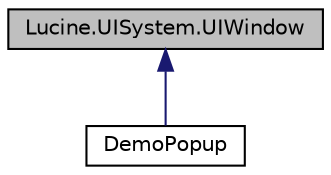 digraph "Lucine.UISystem.UIWindow"
{
 // LATEX_PDF_SIZE
  edge [fontname="Helvetica",fontsize="10",labelfontname="Helvetica",labelfontsize="10"];
  node [fontname="Helvetica",fontsize="10",shape=record];
  Node1 [label="Lucine.UISystem.UIWindow",height=0.2,width=0.4,color="black", fillcolor="grey75", style="filled", fontcolor="black",tooltip="A basic window with default windows parameters"];
  Node1 -> Node2 [dir="back",color="midnightblue",fontsize="10",style="solid",fontname="Helvetica"];
  Node2 [label="DemoPopup",height=0.2,width=0.4,color="black", fillcolor="white", style="filled",URL="$class_demo_popup.html",tooltip=" "];
}
